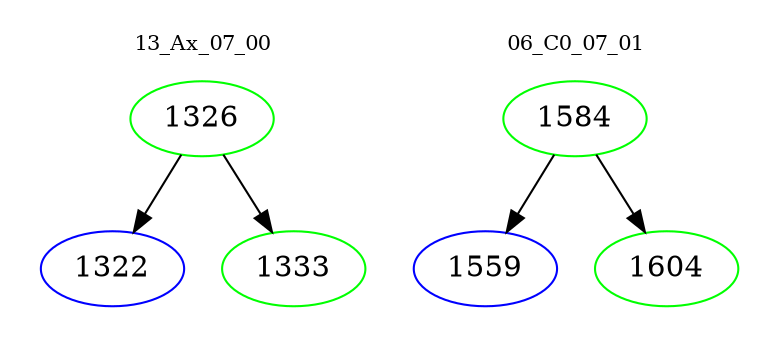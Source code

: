 digraph{
subgraph cluster_0 {
color = white
label = "13_Ax_07_00";
fontsize=10;
T0_1326 [label="1326", color="green"]
T0_1326 -> T0_1322 [color="black"]
T0_1322 [label="1322", color="blue"]
T0_1326 -> T0_1333 [color="black"]
T0_1333 [label="1333", color="green"]
}
subgraph cluster_1 {
color = white
label = "06_C0_07_01";
fontsize=10;
T1_1584 [label="1584", color="green"]
T1_1584 -> T1_1559 [color="black"]
T1_1559 [label="1559", color="blue"]
T1_1584 -> T1_1604 [color="black"]
T1_1604 [label="1604", color="green"]
}
}
